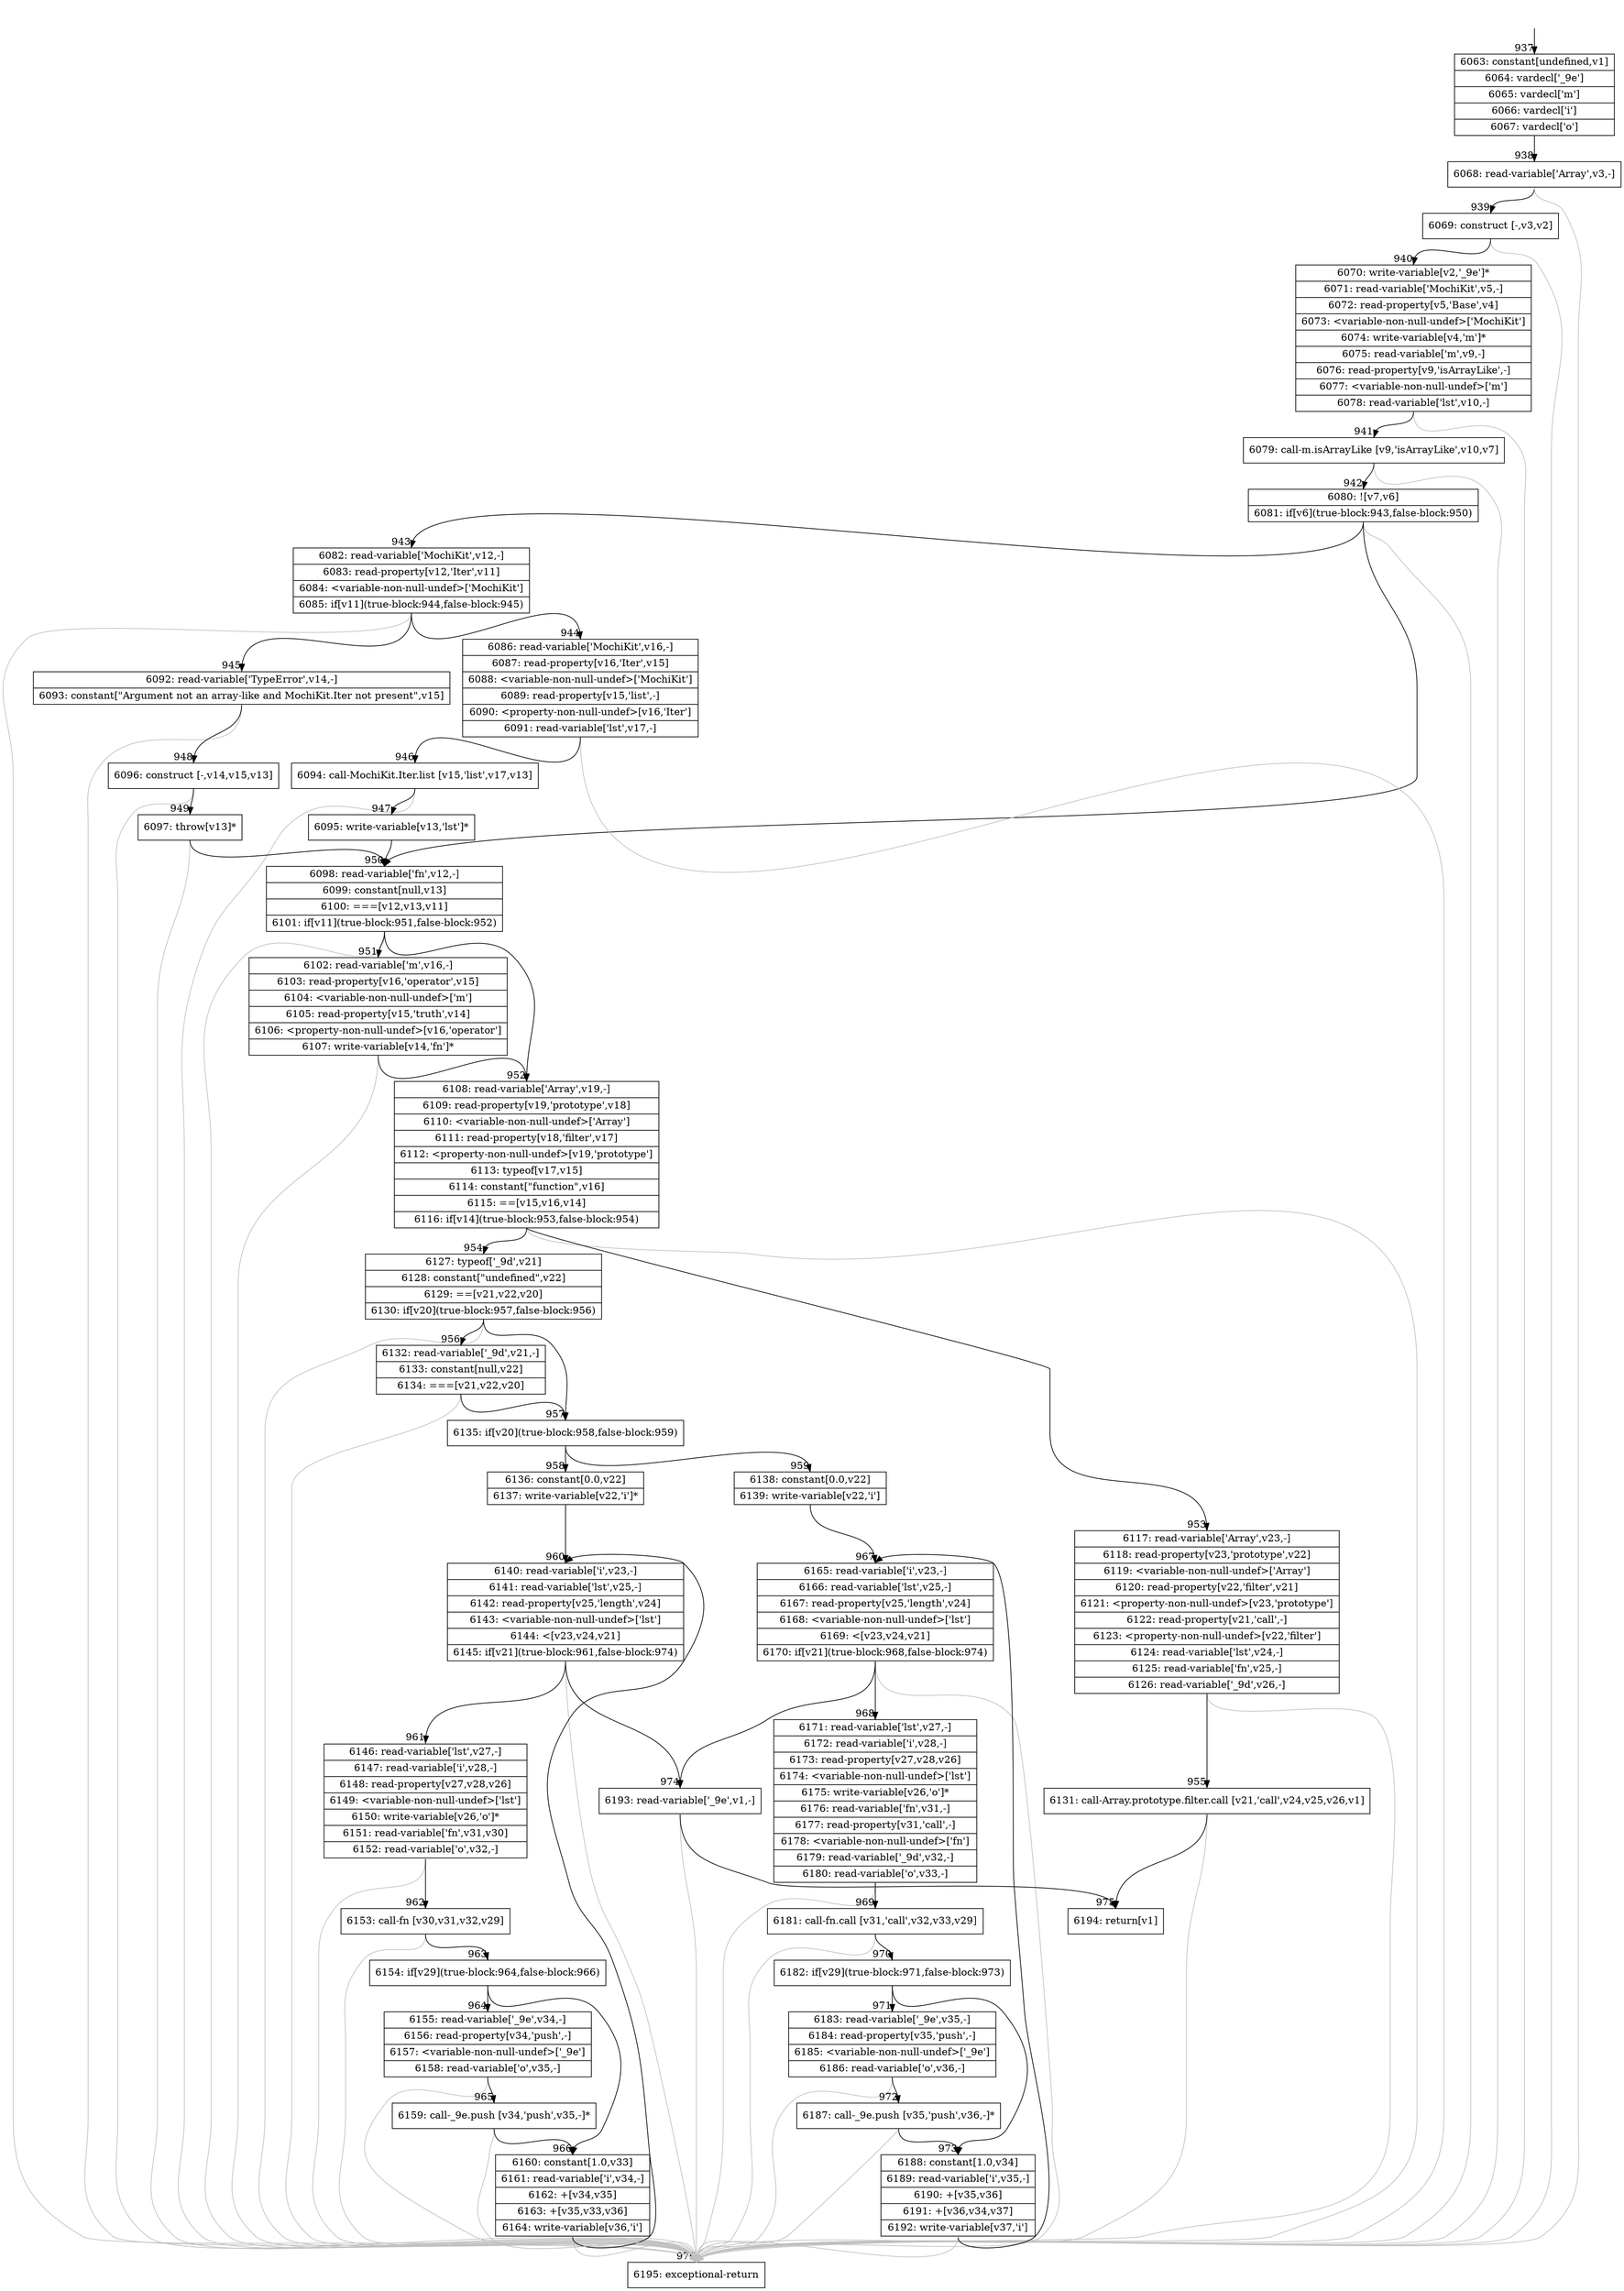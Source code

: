 digraph {
rankdir="TD"
BB_entry67[shape=none,label=""];
BB_entry67 -> BB937 [tailport=s, headport=n, headlabel="    937"]
BB937 [shape=record label="{6063: constant[undefined,v1]|6064: vardecl['_9e']|6065: vardecl['m']|6066: vardecl['i']|6067: vardecl['o']}" ] 
BB937 -> BB938 [tailport=s, headport=n, headlabel="      938"]
BB938 [shape=record label="{6068: read-variable['Array',v3,-]}" ] 
BB938 -> BB939 [tailport=s, headport=n, headlabel="      939"]
BB938 -> BB976 [tailport=s, headport=n, color=gray, headlabel="      976"]
BB939 [shape=record label="{6069: construct [-,v3,v2]}" ] 
BB939 -> BB940 [tailport=s, headport=n, headlabel="      940"]
BB939 -> BB976 [tailport=s, headport=n, color=gray]
BB940 [shape=record label="{6070: write-variable[v2,'_9e']*|6071: read-variable['MochiKit',v5,-]|6072: read-property[v5,'Base',v4]|6073: \<variable-non-null-undef\>['MochiKit']|6074: write-variable[v4,'m']*|6075: read-variable['m',v9,-]|6076: read-property[v9,'isArrayLike',-]|6077: \<variable-non-null-undef\>['m']|6078: read-variable['lst',v10,-]}" ] 
BB940 -> BB941 [tailport=s, headport=n, headlabel="      941"]
BB940 -> BB976 [tailport=s, headport=n, color=gray]
BB941 [shape=record label="{6079: call-m.isArrayLike [v9,'isArrayLike',v10,v7]}" ] 
BB941 -> BB942 [tailport=s, headport=n, headlabel="      942"]
BB941 -> BB976 [tailport=s, headport=n, color=gray]
BB942 [shape=record label="{6080: ![v7,v6]|6081: if[v6](true-block:943,false-block:950)}" ] 
BB942 -> BB943 [tailport=s, headport=n, headlabel="      943"]
BB942 -> BB950 [tailport=s, headport=n, headlabel="      950"]
BB942 -> BB976 [tailport=s, headport=n, color=gray]
BB943 [shape=record label="{6082: read-variable['MochiKit',v12,-]|6083: read-property[v12,'Iter',v11]|6084: \<variable-non-null-undef\>['MochiKit']|6085: if[v11](true-block:944,false-block:945)}" ] 
BB943 -> BB944 [tailport=s, headport=n, headlabel="      944"]
BB943 -> BB945 [tailport=s, headport=n, headlabel="      945"]
BB943 -> BB976 [tailport=s, headport=n, color=gray]
BB944 [shape=record label="{6086: read-variable['MochiKit',v16,-]|6087: read-property[v16,'Iter',v15]|6088: \<variable-non-null-undef\>['MochiKit']|6089: read-property[v15,'list',-]|6090: \<property-non-null-undef\>[v16,'Iter']|6091: read-variable['lst',v17,-]}" ] 
BB944 -> BB946 [tailport=s, headport=n, headlabel="      946"]
BB944 -> BB976 [tailport=s, headport=n, color=gray]
BB945 [shape=record label="{6092: read-variable['TypeError',v14,-]|6093: constant[\"Argument not an array-like and MochiKit.Iter not present\",v15]}" ] 
BB945 -> BB948 [tailport=s, headport=n, headlabel="      948"]
BB945 -> BB976 [tailport=s, headport=n, color=gray]
BB946 [shape=record label="{6094: call-MochiKit.Iter.list [v15,'list',v17,v13]}" ] 
BB946 -> BB947 [tailport=s, headport=n, headlabel="      947"]
BB946 -> BB976 [tailport=s, headport=n, color=gray]
BB947 [shape=record label="{6095: write-variable[v13,'lst']*}" ] 
BB947 -> BB950 [tailport=s, headport=n]
BB948 [shape=record label="{6096: construct [-,v14,v15,v13]}" ] 
BB948 -> BB949 [tailport=s, headport=n, headlabel="      949"]
BB948 -> BB976 [tailport=s, headport=n, color=gray]
BB949 [shape=record label="{6097: throw[v13]*}" ] 
BB949 -> BB950 [tailport=s, headport=n]
BB949 -> BB976 [tailport=s, headport=n, color=gray]
BB950 [shape=record label="{6098: read-variable['fn',v12,-]|6099: constant[null,v13]|6100: ===[v12,v13,v11]|6101: if[v11](true-block:951,false-block:952)}" ] 
BB950 -> BB951 [tailport=s, headport=n, headlabel="      951"]
BB950 -> BB952 [tailport=s, headport=n, headlabel="      952"]
BB950 -> BB976 [tailport=s, headport=n, color=gray]
BB951 [shape=record label="{6102: read-variable['m',v16,-]|6103: read-property[v16,'operator',v15]|6104: \<variable-non-null-undef\>['m']|6105: read-property[v15,'truth',v14]|6106: \<property-non-null-undef\>[v16,'operator']|6107: write-variable[v14,'fn']*}" ] 
BB951 -> BB952 [tailport=s, headport=n]
BB951 -> BB976 [tailport=s, headport=n, color=gray]
BB952 [shape=record label="{6108: read-variable['Array',v19,-]|6109: read-property[v19,'prototype',v18]|6110: \<variable-non-null-undef\>['Array']|6111: read-property[v18,'filter',v17]|6112: \<property-non-null-undef\>[v19,'prototype']|6113: typeof[v17,v15]|6114: constant[\"function\",v16]|6115: ==[v15,v16,v14]|6116: if[v14](true-block:953,false-block:954)}" ] 
BB952 -> BB953 [tailport=s, headport=n, headlabel="      953"]
BB952 -> BB954 [tailport=s, headport=n, headlabel="      954"]
BB952 -> BB976 [tailport=s, headport=n, color=gray]
BB953 [shape=record label="{6117: read-variable['Array',v23,-]|6118: read-property[v23,'prototype',v22]|6119: \<variable-non-null-undef\>['Array']|6120: read-property[v22,'filter',v21]|6121: \<property-non-null-undef\>[v23,'prototype']|6122: read-property[v21,'call',-]|6123: \<property-non-null-undef\>[v22,'filter']|6124: read-variable['lst',v24,-]|6125: read-variable['fn',v25,-]|6126: read-variable['_9d',v26,-]}" ] 
BB953 -> BB955 [tailport=s, headport=n, headlabel="      955"]
BB953 -> BB976 [tailport=s, headport=n, color=gray]
BB954 [shape=record label="{6127: typeof['_9d',v21]|6128: constant[\"undefined\",v22]|6129: ==[v21,v22,v20]|6130: if[v20](true-block:957,false-block:956)}" ] 
BB954 -> BB957 [tailport=s, headport=n, headlabel="      957"]
BB954 -> BB956 [tailport=s, headport=n, headlabel="      956"]
BB954 -> BB976 [tailport=s, headport=n, color=gray]
BB955 [shape=record label="{6131: call-Array.prototype.filter.call [v21,'call',v24,v25,v26,v1]}" ] 
BB955 -> BB975 [tailport=s, headport=n, headlabel="      975"]
BB955 -> BB976 [tailport=s, headport=n, color=gray]
BB956 [shape=record label="{6132: read-variable['_9d',v21,-]|6133: constant[null,v22]|6134: ===[v21,v22,v20]}" ] 
BB956 -> BB957 [tailport=s, headport=n]
BB956 -> BB976 [tailport=s, headport=n, color=gray]
BB957 [shape=record label="{6135: if[v20](true-block:958,false-block:959)}" ] 
BB957 -> BB958 [tailport=s, headport=n, headlabel="      958"]
BB957 -> BB959 [tailport=s, headport=n, headlabel="      959"]
BB958 [shape=record label="{6136: constant[0.0,v22]|6137: write-variable[v22,'i']*}" ] 
BB958 -> BB960 [tailport=s, headport=n, headlabel="      960"]
BB959 [shape=record label="{6138: constant[0.0,v22]|6139: write-variable[v22,'i']}" ] 
BB959 -> BB967 [tailport=s, headport=n, headlabel="      967"]
BB960 [shape=record label="{6140: read-variable['i',v23,-]|6141: read-variable['lst',v25,-]|6142: read-property[v25,'length',v24]|6143: \<variable-non-null-undef\>['lst']|6144: \<[v23,v24,v21]|6145: if[v21](true-block:961,false-block:974)}" ] 
BB960 -> BB961 [tailport=s, headport=n, headlabel="      961"]
BB960 -> BB974 [tailport=s, headport=n, headlabel="      974"]
BB960 -> BB976 [tailport=s, headport=n, color=gray]
BB961 [shape=record label="{6146: read-variable['lst',v27,-]|6147: read-variable['i',v28,-]|6148: read-property[v27,v28,v26]|6149: \<variable-non-null-undef\>['lst']|6150: write-variable[v26,'o']*|6151: read-variable['fn',v31,v30]|6152: read-variable['o',v32,-]}" ] 
BB961 -> BB962 [tailport=s, headport=n, headlabel="      962"]
BB961 -> BB976 [tailport=s, headport=n, color=gray]
BB962 [shape=record label="{6153: call-fn [v30,v31,v32,v29]}" ] 
BB962 -> BB963 [tailport=s, headport=n, headlabel="      963"]
BB962 -> BB976 [tailport=s, headport=n, color=gray]
BB963 [shape=record label="{6154: if[v29](true-block:964,false-block:966)}" ] 
BB963 -> BB964 [tailport=s, headport=n, headlabel="      964"]
BB963 -> BB966 [tailport=s, headport=n, headlabel="      966"]
BB964 [shape=record label="{6155: read-variable['_9e',v34,-]|6156: read-property[v34,'push',-]|6157: \<variable-non-null-undef\>['_9e']|6158: read-variable['o',v35,-]}" ] 
BB964 -> BB965 [tailport=s, headport=n, headlabel="      965"]
BB964 -> BB976 [tailport=s, headport=n, color=gray]
BB965 [shape=record label="{6159: call-_9e.push [v34,'push',v35,-]*}" ] 
BB965 -> BB966 [tailport=s, headport=n]
BB965 -> BB976 [tailport=s, headport=n, color=gray]
BB966 [shape=record label="{6160: constant[1.0,v33]|6161: read-variable['i',v34,-]|6162: +[v34,v35]|6163: +[v35,v33,v36]|6164: write-variable[v36,'i']}" ] 
BB966 -> BB960 [tailport=s, headport=n]
BB966 -> BB976 [tailport=s, headport=n, color=gray]
BB967 [shape=record label="{6165: read-variable['i',v23,-]|6166: read-variable['lst',v25,-]|6167: read-property[v25,'length',v24]|6168: \<variable-non-null-undef\>['lst']|6169: \<[v23,v24,v21]|6170: if[v21](true-block:968,false-block:974)}" ] 
BB967 -> BB968 [tailport=s, headport=n, headlabel="      968"]
BB967 -> BB974 [tailport=s, headport=n]
BB967 -> BB976 [tailport=s, headport=n, color=gray]
BB968 [shape=record label="{6171: read-variable['lst',v27,-]|6172: read-variable['i',v28,-]|6173: read-property[v27,v28,v26]|6174: \<variable-non-null-undef\>['lst']|6175: write-variable[v26,'o']*|6176: read-variable['fn',v31,-]|6177: read-property[v31,'call',-]|6178: \<variable-non-null-undef\>['fn']|6179: read-variable['_9d',v32,-]|6180: read-variable['o',v33,-]}" ] 
BB968 -> BB969 [tailport=s, headport=n, headlabel="      969"]
BB968 -> BB976 [tailport=s, headport=n, color=gray]
BB969 [shape=record label="{6181: call-fn.call [v31,'call',v32,v33,v29]}" ] 
BB969 -> BB970 [tailport=s, headport=n, headlabel="      970"]
BB969 -> BB976 [tailport=s, headport=n, color=gray]
BB970 [shape=record label="{6182: if[v29](true-block:971,false-block:973)}" ] 
BB970 -> BB971 [tailport=s, headport=n, headlabel="      971"]
BB970 -> BB973 [tailport=s, headport=n, headlabel="      973"]
BB971 [shape=record label="{6183: read-variable['_9e',v35,-]|6184: read-property[v35,'push',-]|6185: \<variable-non-null-undef\>['_9e']|6186: read-variable['o',v36,-]}" ] 
BB971 -> BB972 [tailport=s, headport=n, headlabel="      972"]
BB971 -> BB976 [tailport=s, headport=n, color=gray]
BB972 [shape=record label="{6187: call-_9e.push [v35,'push',v36,-]*}" ] 
BB972 -> BB973 [tailport=s, headport=n]
BB972 -> BB976 [tailport=s, headport=n, color=gray]
BB973 [shape=record label="{6188: constant[1.0,v34]|6189: read-variable['i',v35,-]|6190: +[v35,v36]|6191: +[v36,v34,v37]|6192: write-variable[v37,'i']}" ] 
BB973 -> BB967 [tailport=s, headport=n]
BB973 -> BB976 [tailport=s, headport=n, color=gray]
BB974 [shape=record label="{6193: read-variable['_9e',v1,-]}" ] 
BB974 -> BB975 [tailport=s, headport=n]
BB974 -> BB976 [tailport=s, headport=n, color=gray]
BB975 [shape=record label="{6194: return[v1]}" ] 
BB976 [shape=record label="{6195: exceptional-return}" ] 
//#$~ 427
}
